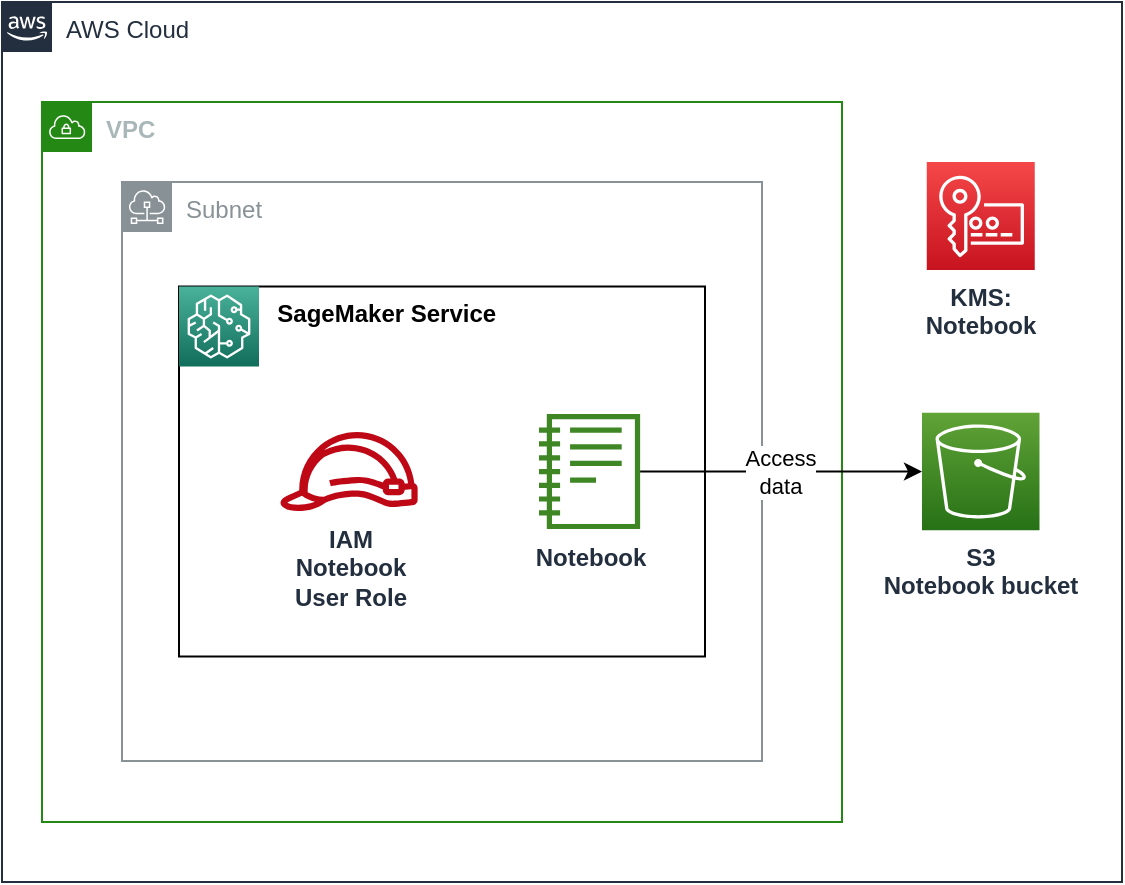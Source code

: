 <mxfile>
    <diagram id="Ht1M8jgEwFfnCIfOTk4-" name="Page-1">
        <mxGraphModel dx="473" dy="802" grid="1" gridSize="10" guides="1" tooltips="1" connect="1" arrows="1" fold="1" page="1" pageScale="1" pageWidth="827" pageHeight="1169" math="0" shadow="0">
            <root>
                <mxCell id="0"/>
                <mxCell id="1" parent="0"/>
                <mxCell id="jZVaUwOg5UY3L9NAnvdq-71" value="AWS Cloud" style="points=[[0,0],[0.25,0],[0.5,0],[0.75,0],[1,0],[1,0.25],[1,0.5],[1,0.75],[1,1],[0.75,1],[0.5,1],[0.25,1],[0,1],[0,0.75],[0,0.5],[0,0.25]];outlineConnect=0;gradientColor=none;html=1;whiteSpace=wrap;fontSize=12;fontStyle=0;shape=mxgraph.aws4.group;grIcon=mxgraph.aws4.group_aws_cloud_alt;strokeColor=#232F3E;fillColor=none;verticalAlign=top;align=left;spacingLeft=30;fontColor=#232F3E;dashed=0;labelBackgroundColor=none;container=1;pointerEvents=0;collapsible=0;recursiveResize=0;" parent="1" vertex="1">
                    <mxGeometry x="40" y="100" width="560" height="440" as="geometry"/>
                </mxCell>
                <mxCell id="62ASdKqzcNbD3jh50bKH-13" value="&lt;b&gt;VPC&lt;/b&gt;" style="points=[[0,0],[0.25,0],[0.5,0],[0.75,0],[1,0],[1,0.25],[1,0.5],[1,0.75],[1,1],[0.75,1],[0.5,1],[0.25,1],[0,1],[0,0.75],[0,0.5],[0,0.25]];outlineConnect=0;gradientColor=none;html=1;whiteSpace=wrap;fontSize=12;fontStyle=0;container=0;pointerEvents=0;collapsible=0;recursiveResize=0;shape=mxgraph.aws4.group;grIcon=mxgraph.aws4.group_vpc;strokeColor=#248814;fillColor=none;verticalAlign=top;align=left;spacingLeft=30;fontColor=#AAB7B8;dashed=0;" parent="jZVaUwOg5UY3L9NAnvdq-71" vertex="1">
                    <mxGeometry x="20" y="50" width="400" height="360" as="geometry"/>
                </mxCell>
                <mxCell id="zNsFo3Li7I948aQq0WSo-4" value="&lt;b&gt;KMS:&lt;br&gt;Notebook&lt;br&gt;&lt;/b&gt;" style="sketch=0;points=[[0,0,0],[0.25,0,0],[0.5,0,0],[0.75,0,0],[1,0,0],[0,1,0],[0.25,1,0],[0.5,1,0],[0.75,1,0],[1,1,0],[0,0.25,0],[0,0.5,0],[0,0.75,0],[1,0.25,0],[1,0.5,0],[1,0.75,0]];outlineConnect=0;fontColor=#232F3E;gradientColor=#F54749;gradientDirection=north;fillColor=#C7131F;strokeColor=#ffffff;dashed=0;verticalLabelPosition=bottom;verticalAlign=top;align=center;html=1;fontSize=12;fontStyle=0;aspect=fixed;shape=mxgraph.aws4.resourceIcon;resIcon=mxgraph.aws4.key_management_service;" parent="jZVaUwOg5UY3L9NAnvdq-71" vertex="1">
                    <mxGeometry x="462.38" y="80" width="54" height="54" as="geometry"/>
                </mxCell>
                <mxCell id="zNsFo3Li7I948aQq0WSo-1" value="&lt;b&gt;S3&lt;br&gt;Notebook bucket&lt;br&gt;&lt;/b&gt;" style="sketch=0;points=[[0,0,0],[0.25,0,0],[0.5,0,0],[0.75,0,0],[1,0,0],[0,1,0],[0.25,1,0],[0.5,1,0],[0.75,1,0],[1,1,0],[0,0.25,0],[0,0.5,0],[0,0.75,0],[1,0.25,0],[1,0.5,0],[1,0.75,0]];outlineConnect=0;fontColor=#232F3E;gradientColor=#60A337;gradientDirection=north;fillColor=#277116;strokeColor=#ffffff;dashed=0;verticalLabelPosition=bottom;verticalAlign=top;align=center;html=1;fontSize=12;fontStyle=0;aspect=fixed;shape=mxgraph.aws4.resourceIcon;resIcon=mxgraph.aws4.s3;" parent="jZVaUwOg5UY3L9NAnvdq-71" vertex="1">
                    <mxGeometry x="460" y="205.38" width="58.75" height="58.75" as="geometry"/>
                </mxCell>
                <mxCell id="g8jC1sPEOqBl6e2HWz04-4" value="Subnet" style="sketch=0;outlineConnect=0;gradientColor=none;html=1;whiteSpace=wrap;fontSize=12;fontStyle=0;shape=mxgraph.aws4.group;grIcon=mxgraph.aws4.group_subnet;strokeColor=#879196;fillColor=none;verticalAlign=top;align=left;spacingLeft=30;fontColor=#879196;dashed=0;" parent="jZVaUwOg5UY3L9NAnvdq-71" vertex="1">
                    <mxGeometry x="60" y="90" width="320" height="289.5" as="geometry"/>
                </mxCell>
                <mxCell id="Pjr3WMdlcIu-zuZ9H2YP-119" value="" style="group" parent="jZVaUwOg5UY3L9NAnvdq-71" vertex="1" connectable="0">
                    <mxGeometry x="88.5" y="142.25" width="263" height="185" as="geometry"/>
                </mxCell>
                <mxCell id="Pjr3WMdlcIu-zuZ9H2YP-71" value="&lt;b&gt;&amp;nbsp; &amp;nbsp; &amp;nbsp; &amp;nbsp; &amp;nbsp; &amp;nbsp; &amp;nbsp; SageMaker Service&lt;/b&gt;" style="rounded=0;whiteSpace=wrap;html=1;fontSize=12;align=left;labelPosition=center;verticalLabelPosition=middle;verticalAlign=top;container=0;" parent="Pjr3WMdlcIu-zuZ9H2YP-119" vertex="1">
                    <mxGeometry width="263" height="185" as="geometry"/>
                </mxCell>
                <mxCell id="Pjr3WMdlcIu-zuZ9H2YP-90" value="" style="outlineConnect=0;fontColor=#232F3E;gradientColor=#4AB29A;gradientDirection=north;fillColor=#116D5B;strokeColor=#ffffff;dashed=0;verticalLabelPosition=bottom;verticalAlign=top;align=center;html=1;fontSize=12;fontStyle=1;aspect=fixed;shape=mxgraph.aws4.resourceIcon;resIcon=mxgraph.aws4.sagemaker;labelBackgroundColor=#ffffff;spacingTop=7;container=0;" parent="Pjr3WMdlcIu-zuZ9H2YP-119" vertex="1">
                    <mxGeometry width="40" height="40" as="geometry"/>
                </mxCell>
                <mxCell id="g8jC1sPEOqBl6e2HWz04-1" value="&lt;b&gt;IAM&lt;br&gt;Notebook &lt;br&gt;User Role&lt;br&gt;&lt;/b&gt;" style="sketch=0;outlineConnect=0;fontColor=#232F3E;gradientColor=none;fillColor=#BF0816;strokeColor=none;dashed=0;verticalLabelPosition=bottom;verticalAlign=top;align=center;html=1;fontSize=12;fontStyle=0;aspect=fixed;pointerEvents=1;shape=mxgraph.aws4.role;" parent="Pjr3WMdlcIu-zuZ9H2YP-119" vertex="1">
                    <mxGeometry x="50" y="72.75" width="70.02" height="39.5" as="geometry"/>
                </mxCell>
                <mxCell id="g8jC1sPEOqBl6e2HWz04-2" value="&lt;b&gt;Notebook&lt;/b&gt;" style="sketch=0;outlineConnect=0;fontColor=#232F3E;gradientColor=none;fillColor=#3F8624;strokeColor=none;dashed=0;verticalLabelPosition=bottom;verticalAlign=top;align=center;html=1;fontSize=12;fontStyle=0;aspect=fixed;pointerEvents=1;shape=mxgraph.aws4.notebook;" parent="Pjr3WMdlcIu-zuZ9H2YP-119" vertex="1">
                    <mxGeometry x="180" y="63.5" width="50.56" height="58" as="geometry"/>
                </mxCell>
                <mxCell id="g8jC1sPEOqBl6e2HWz04-3" value="Access&lt;br&gt;data" style="edgeStyle=orthogonalEdgeStyle;rounded=0;orthogonalLoop=1;jettySize=auto;html=1;entryX=0;entryY=0.5;entryDx=0;entryDy=0;entryPerimeter=0;" parent="jZVaUwOg5UY3L9NAnvdq-71" source="g8jC1sPEOqBl6e2HWz04-2" target="zNsFo3Li7I948aQq0WSo-1" edge="1">
                    <mxGeometry relative="1" as="geometry">
                        <mxPoint x="455" y="245" as="sourcePoint"/>
                    </mxGeometry>
                </mxCell>
            </root>
        </mxGraphModel>
    </diagram>
</mxfile>